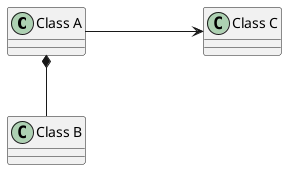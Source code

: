 @startuml
class "Class A" as a
class "Class B" as b
class "Class C" as c

a *-- b
a -> c : "\t\t\t"
@enduml